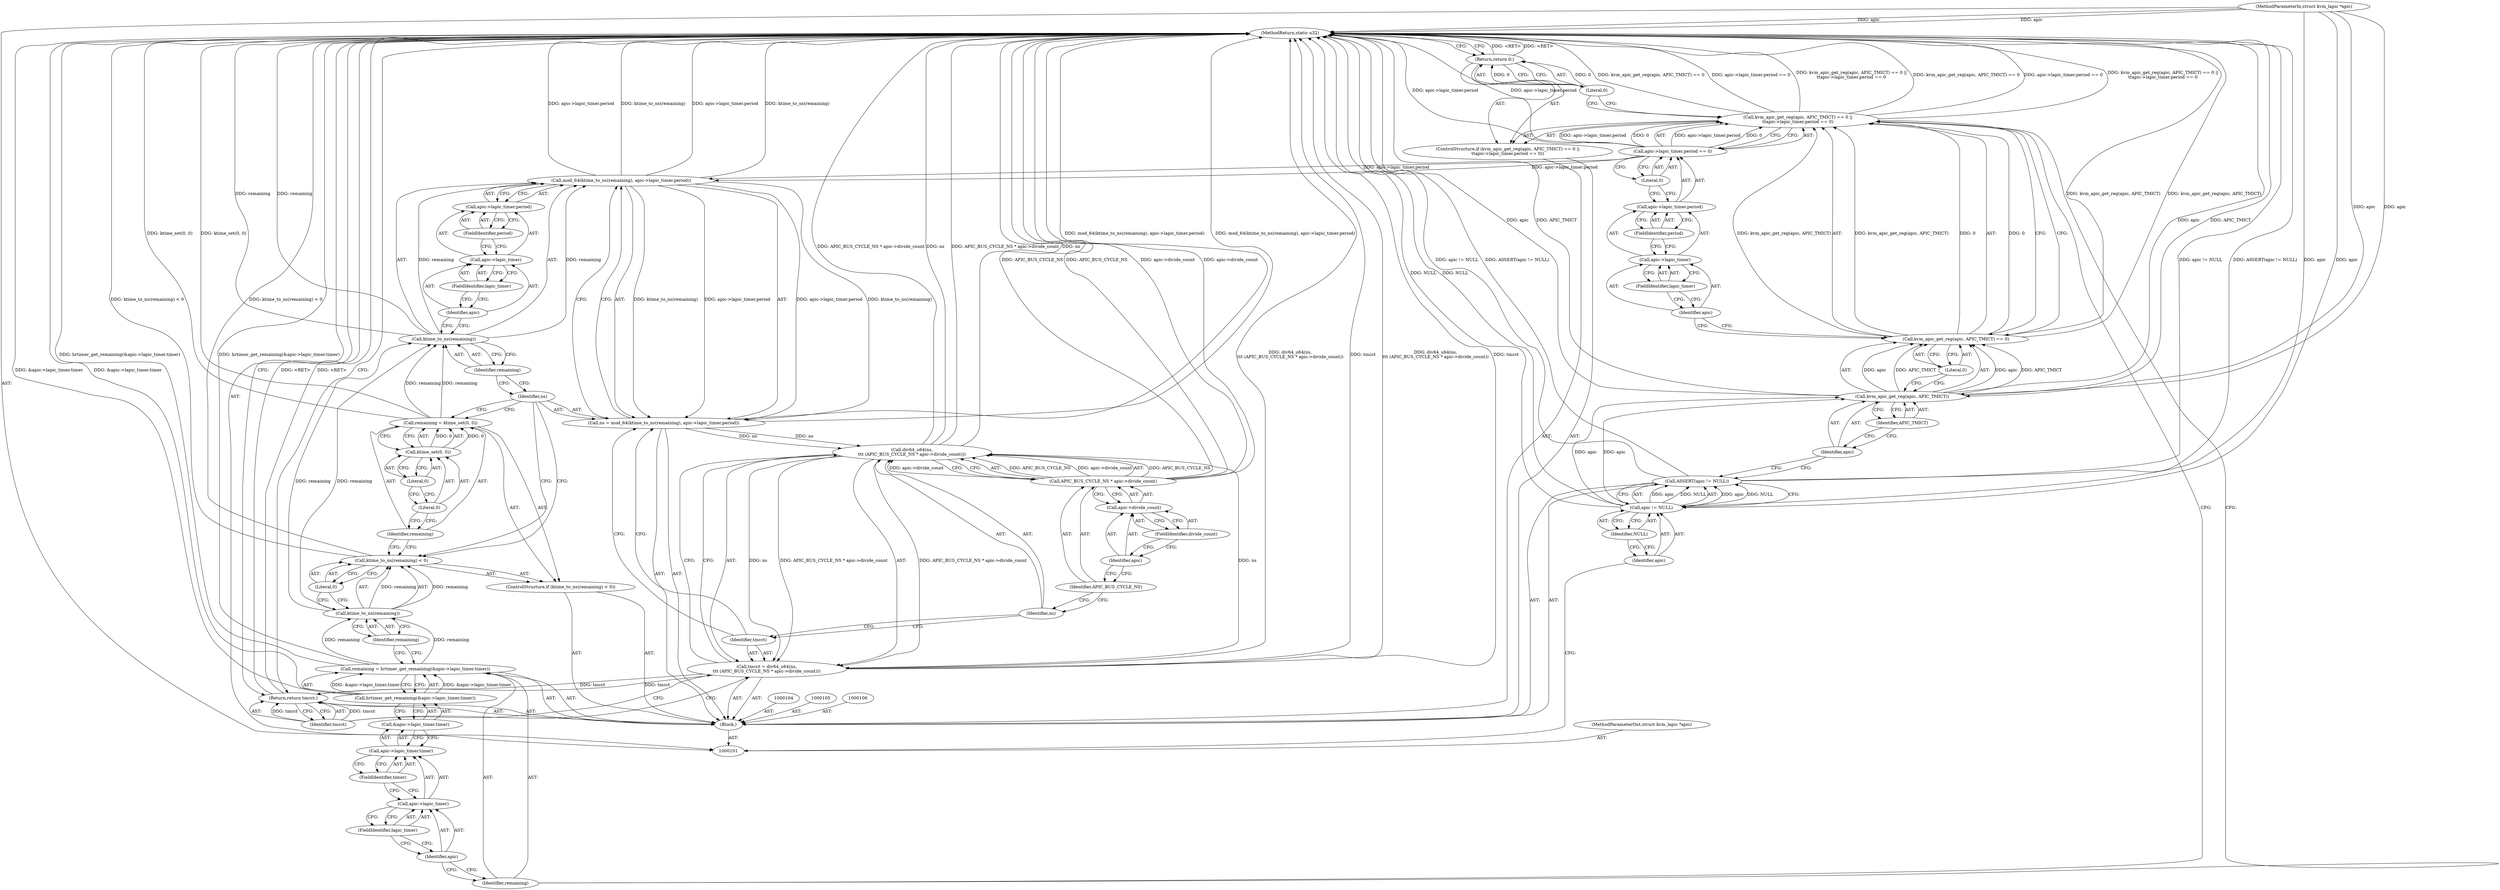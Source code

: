 digraph "0_linux_b963a22e6d1a266a67e9eecc88134713fd54775c" {
"1000167" [label="(MethodReturn,static u32)"];
"1000102" [label="(MethodParameterIn,struct kvm_lapic *apic)"];
"1000253" [label="(MethodParameterOut,struct kvm_lapic *apic)"];
"1000111" [label="(ControlStructure,if (kvm_apic_get_reg(apic, APIC_TMICT) == 0 ||\n\t\tapic->lapic_timer.period == 0))"];
"1000115" [label="(Identifier,apic)"];
"1000116" [label="(Identifier,APIC_TMICT)"];
"1000117" [label="(Literal,0)"];
"1000112" [label="(Call,kvm_apic_get_reg(apic, APIC_TMICT) == 0 ||\n\t\tapic->lapic_timer.period == 0)"];
"1000113" [label="(Call,kvm_apic_get_reg(apic, APIC_TMICT) == 0)"];
"1000114" [label="(Call,kvm_apic_get_reg(apic, APIC_TMICT))"];
"1000118" [label="(Call,apic->lapic_timer.period == 0)"];
"1000119" [label="(Call,apic->lapic_timer.period)"];
"1000120" [label="(Call,apic->lapic_timer)"];
"1000121" [label="(Identifier,apic)"];
"1000123" [label="(FieldIdentifier,period)"];
"1000124" [label="(Literal,0)"];
"1000122" [label="(FieldIdentifier,lapic_timer)"];
"1000126" [label="(Literal,0)"];
"1000125" [label="(Return,return 0;)"];
"1000129" [label="(Call,hrtimer_get_remaining(&apic->lapic_timer.timer))"];
"1000127" [label="(Call,remaining = hrtimer_get_remaining(&apic->lapic_timer.timer))"];
"1000128" [label="(Identifier,remaining)"];
"1000130" [label="(Call,&apic->lapic_timer.timer)"];
"1000131" [label="(Call,apic->lapic_timer.timer)"];
"1000132" [label="(Call,apic->lapic_timer)"];
"1000133" [label="(Identifier,apic)"];
"1000134" [label="(FieldIdentifier,lapic_timer)"];
"1000135" [label="(FieldIdentifier,timer)"];
"1000136" [label="(ControlStructure,if (ktime_to_ns(remaining) < 0))"];
"1000139" [label="(Identifier,remaining)"];
"1000140" [label="(Literal,0)"];
"1000137" [label="(Call,ktime_to_ns(remaining) < 0)"];
"1000138" [label="(Call,ktime_to_ns(remaining))"];
"1000143" [label="(Call,ktime_set(0, 0))"];
"1000141" [label="(Call,remaining = ktime_set(0, 0))"];
"1000142" [label="(Identifier,remaining)"];
"1000144" [label="(Literal,0)"];
"1000145" [label="(Literal,0)"];
"1000146" [label="(Call,ns = mod_64(ktime_to_ns(remaining), apic->lapic_timer.period))"];
"1000147" [label="(Identifier,ns)"];
"1000149" [label="(Call,ktime_to_ns(remaining))"];
"1000150" [label="(Identifier,remaining)"];
"1000151" [label="(Call,apic->lapic_timer.period)"];
"1000152" [label="(Call,apic->lapic_timer)"];
"1000153" [label="(Identifier,apic)"];
"1000154" [label="(FieldIdentifier,lapic_timer)"];
"1000155" [label="(FieldIdentifier,period)"];
"1000148" [label="(Call,mod_64(ktime_to_ns(remaining), apic->lapic_timer.period))"];
"1000156" [label="(Call,tmcct = div64_u64(ns,\n\t\t\t (APIC_BUS_CYCLE_NS * apic->divide_count)))"];
"1000157" [label="(Identifier,tmcct)"];
"1000159" [label="(Identifier,ns)"];
"1000158" [label="(Call,div64_u64(ns,\n\t\t\t (APIC_BUS_CYCLE_NS * apic->divide_count)))"];
"1000103" [label="(Block,)"];
"1000162" [label="(Call,apic->divide_count)"];
"1000163" [label="(Identifier,apic)"];
"1000164" [label="(FieldIdentifier,divide_count)"];
"1000160" [label="(Call,APIC_BUS_CYCLE_NS * apic->divide_count)"];
"1000161" [label="(Identifier,APIC_BUS_CYCLE_NS)"];
"1000165" [label="(Return,return tmcct;)"];
"1000166" [label="(Identifier,tmcct)"];
"1000110" [label="(Identifier,NULL)"];
"1000107" [label="(Call,ASSERT(apic != NULL))"];
"1000108" [label="(Call,apic != NULL)"];
"1000109" [label="(Identifier,apic)"];
"1000167" -> "1000101"  [label="AST: "];
"1000167" -> "1000125"  [label="CFG: "];
"1000167" -> "1000165"  [label="CFG: "];
"1000165" -> "1000167"  [label="DDG: <RET>"];
"1000125" -> "1000167"  [label="DDG: <RET>"];
"1000158" -> "1000167"  [label="DDG: ns"];
"1000158" -> "1000167"  [label="DDG: APIC_BUS_CYCLE_NS * apic->divide_count"];
"1000129" -> "1000167"  [label="DDG: &apic->lapic_timer.timer"];
"1000107" -> "1000167"  [label="DDG: apic != NULL"];
"1000107" -> "1000167"  [label="DDG: ASSERT(apic != NULL)"];
"1000156" -> "1000167"  [label="DDG: tmcct"];
"1000156" -> "1000167"  [label="DDG: div64_u64(ns,\n\t\t\t (APIC_BUS_CYCLE_NS * apic->divide_count))"];
"1000114" -> "1000167"  [label="DDG: apic"];
"1000114" -> "1000167"  [label="DDG: APIC_TMICT"];
"1000112" -> "1000167"  [label="DDG: apic->lapic_timer.period == 0"];
"1000112" -> "1000167"  [label="DDG: kvm_apic_get_reg(apic, APIC_TMICT) == 0 ||\n\t\tapic->lapic_timer.period == 0"];
"1000112" -> "1000167"  [label="DDG: kvm_apic_get_reg(apic, APIC_TMICT) == 0"];
"1000141" -> "1000167"  [label="DDG: ktime_set(0, 0)"];
"1000149" -> "1000167"  [label="DDG: remaining"];
"1000118" -> "1000167"  [label="DDG: apic->lapic_timer.period"];
"1000137" -> "1000167"  [label="DDG: ktime_to_ns(remaining) < 0"];
"1000148" -> "1000167"  [label="DDG: apic->lapic_timer.period"];
"1000148" -> "1000167"  [label="DDG: ktime_to_ns(remaining)"];
"1000113" -> "1000167"  [label="DDG: kvm_apic_get_reg(apic, APIC_TMICT)"];
"1000127" -> "1000167"  [label="DDG: hrtimer_get_remaining(&apic->lapic_timer.timer)"];
"1000146" -> "1000167"  [label="DDG: mod_64(ktime_to_ns(remaining), apic->lapic_timer.period)"];
"1000102" -> "1000167"  [label="DDG: apic"];
"1000108" -> "1000167"  [label="DDG: NULL"];
"1000160" -> "1000167"  [label="DDG: apic->divide_count"];
"1000160" -> "1000167"  [label="DDG: APIC_BUS_CYCLE_NS"];
"1000102" -> "1000101"  [label="AST: "];
"1000102" -> "1000167"  [label="DDG: apic"];
"1000102" -> "1000108"  [label="DDG: apic"];
"1000102" -> "1000114"  [label="DDG: apic"];
"1000253" -> "1000101"  [label="AST: "];
"1000111" -> "1000103"  [label="AST: "];
"1000112" -> "1000111"  [label="AST: "];
"1000125" -> "1000111"  [label="AST: "];
"1000115" -> "1000114"  [label="AST: "];
"1000115" -> "1000107"  [label="CFG: "];
"1000116" -> "1000115"  [label="CFG: "];
"1000116" -> "1000114"  [label="AST: "];
"1000116" -> "1000115"  [label="CFG: "];
"1000114" -> "1000116"  [label="CFG: "];
"1000117" -> "1000113"  [label="AST: "];
"1000117" -> "1000114"  [label="CFG: "];
"1000113" -> "1000117"  [label="CFG: "];
"1000112" -> "1000111"  [label="AST: "];
"1000112" -> "1000113"  [label="CFG: "];
"1000112" -> "1000118"  [label="CFG: "];
"1000113" -> "1000112"  [label="AST: "];
"1000118" -> "1000112"  [label="AST: "];
"1000126" -> "1000112"  [label="CFG: "];
"1000128" -> "1000112"  [label="CFG: "];
"1000112" -> "1000167"  [label="DDG: apic->lapic_timer.period == 0"];
"1000112" -> "1000167"  [label="DDG: kvm_apic_get_reg(apic, APIC_TMICT) == 0 ||\n\t\tapic->lapic_timer.period == 0"];
"1000112" -> "1000167"  [label="DDG: kvm_apic_get_reg(apic, APIC_TMICT) == 0"];
"1000113" -> "1000112"  [label="DDG: kvm_apic_get_reg(apic, APIC_TMICT)"];
"1000113" -> "1000112"  [label="DDG: 0"];
"1000118" -> "1000112"  [label="DDG: apic->lapic_timer.period"];
"1000118" -> "1000112"  [label="DDG: 0"];
"1000113" -> "1000112"  [label="AST: "];
"1000113" -> "1000117"  [label="CFG: "];
"1000114" -> "1000113"  [label="AST: "];
"1000117" -> "1000113"  [label="AST: "];
"1000121" -> "1000113"  [label="CFG: "];
"1000112" -> "1000113"  [label="CFG: "];
"1000113" -> "1000167"  [label="DDG: kvm_apic_get_reg(apic, APIC_TMICT)"];
"1000113" -> "1000112"  [label="DDG: kvm_apic_get_reg(apic, APIC_TMICT)"];
"1000113" -> "1000112"  [label="DDG: 0"];
"1000114" -> "1000113"  [label="DDG: apic"];
"1000114" -> "1000113"  [label="DDG: APIC_TMICT"];
"1000114" -> "1000113"  [label="AST: "];
"1000114" -> "1000116"  [label="CFG: "];
"1000115" -> "1000114"  [label="AST: "];
"1000116" -> "1000114"  [label="AST: "];
"1000117" -> "1000114"  [label="CFG: "];
"1000114" -> "1000167"  [label="DDG: apic"];
"1000114" -> "1000167"  [label="DDG: APIC_TMICT"];
"1000114" -> "1000113"  [label="DDG: apic"];
"1000114" -> "1000113"  [label="DDG: APIC_TMICT"];
"1000108" -> "1000114"  [label="DDG: apic"];
"1000102" -> "1000114"  [label="DDG: apic"];
"1000118" -> "1000112"  [label="AST: "];
"1000118" -> "1000124"  [label="CFG: "];
"1000119" -> "1000118"  [label="AST: "];
"1000124" -> "1000118"  [label="AST: "];
"1000112" -> "1000118"  [label="CFG: "];
"1000118" -> "1000167"  [label="DDG: apic->lapic_timer.period"];
"1000118" -> "1000112"  [label="DDG: apic->lapic_timer.period"];
"1000118" -> "1000112"  [label="DDG: 0"];
"1000118" -> "1000148"  [label="DDG: apic->lapic_timer.period"];
"1000119" -> "1000118"  [label="AST: "];
"1000119" -> "1000123"  [label="CFG: "];
"1000120" -> "1000119"  [label="AST: "];
"1000123" -> "1000119"  [label="AST: "];
"1000124" -> "1000119"  [label="CFG: "];
"1000120" -> "1000119"  [label="AST: "];
"1000120" -> "1000122"  [label="CFG: "];
"1000121" -> "1000120"  [label="AST: "];
"1000122" -> "1000120"  [label="AST: "];
"1000123" -> "1000120"  [label="CFG: "];
"1000121" -> "1000120"  [label="AST: "];
"1000121" -> "1000113"  [label="CFG: "];
"1000122" -> "1000121"  [label="CFG: "];
"1000123" -> "1000119"  [label="AST: "];
"1000123" -> "1000120"  [label="CFG: "];
"1000119" -> "1000123"  [label="CFG: "];
"1000124" -> "1000118"  [label="AST: "];
"1000124" -> "1000119"  [label="CFG: "];
"1000118" -> "1000124"  [label="CFG: "];
"1000122" -> "1000120"  [label="AST: "];
"1000122" -> "1000121"  [label="CFG: "];
"1000120" -> "1000122"  [label="CFG: "];
"1000126" -> "1000125"  [label="AST: "];
"1000126" -> "1000112"  [label="CFG: "];
"1000125" -> "1000126"  [label="CFG: "];
"1000126" -> "1000125"  [label="DDG: 0"];
"1000125" -> "1000111"  [label="AST: "];
"1000125" -> "1000126"  [label="CFG: "];
"1000126" -> "1000125"  [label="AST: "];
"1000167" -> "1000125"  [label="CFG: "];
"1000125" -> "1000167"  [label="DDG: <RET>"];
"1000126" -> "1000125"  [label="DDG: 0"];
"1000129" -> "1000127"  [label="AST: "];
"1000129" -> "1000130"  [label="CFG: "];
"1000130" -> "1000129"  [label="AST: "];
"1000127" -> "1000129"  [label="CFG: "];
"1000129" -> "1000167"  [label="DDG: &apic->lapic_timer.timer"];
"1000129" -> "1000127"  [label="DDG: &apic->lapic_timer.timer"];
"1000127" -> "1000103"  [label="AST: "];
"1000127" -> "1000129"  [label="CFG: "];
"1000128" -> "1000127"  [label="AST: "];
"1000129" -> "1000127"  [label="AST: "];
"1000139" -> "1000127"  [label="CFG: "];
"1000127" -> "1000167"  [label="DDG: hrtimer_get_remaining(&apic->lapic_timer.timer)"];
"1000129" -> "1000127"  [label="DDG: &apic->lapic_timer.timer"];
"1000127" -> "1000138"  [label="DDG: remaining"];
"1000128" -> "1000127"  [label="AST: "];
"1000128" -> "1000112"  [label="CFG: "];
"1000133" -> "1000128"  [label="CFG: "];
"1000130" -> "1000129"  [label="AST: "];
"1000130" -> "1000131"  [label="CFG: "];
"1000131" -> "1000130"  [label="AST: "];
"1000129" -> "1000130"  [label="CFG: "];
"1000131" -> "1000130"  [label="AST: "];
"1000131" -> "1000135"  [label="CFG: "];
"1000132" -> "1000131"  [label="AST: "];
"1000135" -> "1000131"  [label="AST: "];
"1000130" -> "1000131"  [label="CFG: "];
"1000132" -> "1000131"  [label="AST: "];
"1000132" -> "1000134"  [label="CFG: "];
"1000133" -> "1000132"  [label="AST: "];
"1000134" -> "1000132"  [label="AST: "];
"1000135" -> "1000132"  [label="CFG: "];
"1000133" -> "1000132"  [label="AST: "];
"1000133" -> "1000128"  [label="CFG: "];
"1000134" -> "1000133"  [label="CFG: "];
"1000134" -> "1000132"  [label="AST: "];
"1000134" -> "1000133"  [label="CFG: "];
"1000132" -> "1000134"  [label="CFG: "];
"1000135" -> "1000131"  [label="AST: "];
"1000135" -> "1000132"  [label="CFG: "];
"1000131" -> "1000135"  [label="CFG: "];
"1000136" -> "1000103"  [label="AST: "];
"1000137" -> "1000136"  [label="AST: "];
"1000141" -> "1000136"  [label="AST: "];
"1000139" -> "1000138"  [label="AST: "];
"1000139" -> "1000127"  [label="CFG: "];
"1000138" -> "1000139"  [label="CFG: "];
"1000140" -> "1000137"  [label="AST: "];
"1000140" -> "1000138"  [label="CFG: "];
"1000137" -> "1000140"  [label="CFG: "];
"1000137" -> "1000136"  [label="AST: "];
"1000137" -> "1000140"  [label="CFG: "];
"1000138" -> "1000137"  [label="AST: "];
"1000140" -> "1000137"  [label="AST: "];
"1000142" -> "1000137"  [label="CFG: "];
"1000147" -> "1000137"  [label="CFG: "];
"1000137" -> "1000167"  [label="DDG: ktime_to_ns(remaining) < 0"];
"1000138" -> "1000137"  [label="DDG: remaining"];
"1000138" -> "1000137"  [label="AST: "];
"1000138" -> "1000139"  [label="CFG: "];
"1000139" -> "1000138"  [label="AST: "];
"1000140" -> "1000138"  [label="CFG: "];
"1000138" -> "1000137"  [label="DDG: remaining"];
"1000127" -> "1000138"  [label="DDG: remaining"];
"1000138" -> "1000149"  [label="DDG: remaining"];
"1000143" -> "1000141"  [label="AST: "];
"1000143" -> "1000145"  [label="CFG: "];
"1000144" -> "1000143"  [label="AST: "];
"1000145" -> "1000143"  [label="AST: "];
"1000141" -> "1000143"  [label="CFG: "];
"1000143" -> "1000141"  [label="DDG: 0"];
"1000141" -> "1000136"  [label="AST: "];
"1000141" -> "1000143"  [label="CFG: "];
"1000142" -> "1000141"  [label="AST: "];
"1000143" -> "1000141"  [label="AST: "];
"1000147" -> "1000141"  [label="CFG: "];
"1000141" -> "1000167"  [label="DDG: ktime_set(0, 0)"];
"1000143" -> "1000141"  [label="DDG: 0"];
"1000141" -> "1000149"  [label="DDG: remaining"];
"1000142" -> "1000141"  [label="AST: "];
"1000142" -> "1000137"  [label="CFG: "];
"1000144" -> "1000142"  [label="CFG: "];
"1000144" -> "1000143"  [label="AST: "];
"1000144" -> "1000142"  [label="CFG: "];
"1000145" -> "1000144"  [label="CFG: "];
"1000145" -> "1000143"  [label="AST: "];
"1000145" -> "1000144"  [label="CFG: "];
"1000143" -> "1000145"  [label="CFG: "];
"1000146" -> "1000103"  [label="AST: "];
"1000146" -> "1000148"  [label="CFG: "];
"1000147" -> "1000146"  [label="AST: "];
"1000148" -> "1000146"  [label="AST: "];
"1000157" -> "1000146"  [label="CFG: "];
"1000146" -> "1000167"  [label="DDG: mod_64(ktime_to_ns(remaining), apic->lapic_timer.period)"];
"1000148" -> "1000146"  [label="DDG: ktime_to_ns(remaining)"];
"1000148" -> "1000146"  [label="DDG: apic->lapic_timer.period"];
"1000146" -> "1000158"  [label="DDG: ns"];
"1000147" -> "1000146"  [label="AST: "];
"1000147" -> "1000141"  [label="CFG: "];
"1000147" -> "1000137"  [label="CFG: "];
"1000150" -> "1000147"  [label="CFG: "];
"1000149" -> "1000148"  [label="AST: "];
"1000149" -> "1000150"  [label="CFG: "];
"1000150" -> "1000149"  [label="AST: "];
"1000153" -> "1000149"  [label="CFG: "];
"1000149" -> "1000167"  [label="DDG: remaining"];
"1000149" -> "1000148"  [label="DDG: remaining"];
"1000141" -> "1000149"  [label="DDG: remaining"];
"1000138" -> "1000149"  [label="DDG: remaining"];
"1000150" -> "1000149"  [label="AST: "];
"1000150" -> "1000147"  [label="CFG: "];
"1000149" -> "1000150"  [label="CFG: "];
"1000151" -> "1000148"  [label="AST: "];
"1000151" -> "1000155"  [label="CFG: "];
"1000152" -> "1000151"  [label="AST: "];
"1000155" -> "1000151"  [label="AST: "];
"1000148" -> "1000151"  [label="CFG: "];
"1000152" -> "1000151"  [label="AST: "];
"1000152" -> "1000154"  [label="CFG: "];
"1000153" -> "1000152"  [label="AST: "];
"1000154" -> "1000152"  [label="AST: "];
"1000155" -> "1000152"  [label="CFG: "];
"1000153" -> "1000152"  [label="AST: "];
"1000153" -> "1000149"  [label="CFG: "];
"1000154" -> "1000153"  [label="CFG: "];
"1000154" -> "1000152"  [label="AST: "];
"1000154" -> "1000153"  [label="CFG: "];
"1000152" -> "1000154"  [label="CFG: "];
"1000155" -> "1000151"  [label="AST: "];
"1000155" -> "1000152"  [label="CFG: "];
"1000151" -> "1000155"  [label="CFG: "];
"1000148" -> "1000146"  [label="AST: "];
"1000148" -> "1000151"  [label="CFG: "];
"1000149" -> "1000148"  [label="AST: "];
"1000151" -> "1000148"  [label="AST: "];
"1000146" -> "1000148"  [label="CFG: "];
"1000148" -> "1000167"  [label="DDG: apic->lapic_timer.period"];
"1000148" -> "1000167"  [label="DDG: ktime_to_ns(remaining)"];
"1000148" -> "1000146"  [label="DDG: ktime_to_ns(remaining)"];
"1000148" -> "1000146"  [label="DDG: apic->lapic_timer.period"];
"1000149" -> "1000148"  [label="DDG: remaining"];
"1000118" -> "1000148"  [label="DDG: apic->lapic_timer.period"];
"1000156" -> "1000103"  [label="AST: "];
"1000156" -> "1000158"  [label="CFG: "];
"1000157" -> "1000156"  [label="AST: "];
"1000158" -> "1000156"  [label="AST: "];
"1000166" -> "1000156"  [label="CFG: "];
"1000156" -> "1000167"  [label="DDG: tmcct"];
"1000156" -> "1000167"  [label="DDG: div64_u64(ns,\n\t\t\t (APIC_BUS_CYCLE_NS * apic->divide_count))"];
"1000158" -> "1000156"  [label="DDG: ns"];
"1000158" -> "1000156"  [label="DDG: APIC_BUS_CYCLE_NS * apic->divide_count"];
"1000156" -> "1000165"  [label="DDG: tmcct"];
"1000157" -> "1000156"  [label="AST: "];
"1000157" -> "1000146"  [label="CFG: "];
"1000159" -> "1000157"  [label="CFG: "];
"1000159" -> "1000158"  [label="AST: "];
"1000159" -> "1000157"  [label="CFG: "];
"1000161" -> "1000159"  [label="CFG: "];
"1000158" -> "1000156"  [label="AST: "];
"1000158" -> "1000160"  [label="CFG: "];
"1000159" -> "1000158"  [label="AST: "];
"1000160" -> "1000158"  [label="AST: "];
"1000156" -> "1000158"  [label="CFG: "];
"1000158" -> "1000167"  [label="DDG: ns"];
"1000158" -> "1000167"  [label="DDG: APIC_BUS_CYCLE_NS * apic->divide_count"];
"1000158" -> "1000156"  [label="DDG: ns"];
"1000158" -> "1000156"  [label="DDG: APIC_BUS_CYCLE_NS * apic->divide_count"];
"1000146" -> "1000158"  [label="DDG: ns"];
"1000160" -> "1000158"  [label="DDG: APIC_BUS_CYCLE_NS"];
"1000160" -> "1000158"  [label="DDG: apic->divide_count"];
"1000103" -> "1000101"  [label="AST: "];
"1000104" -> "1000103"  [label="AST: "];
"1000105" -> "1000103"  [label="AST: "];
"1000106" -> "1000103"  [label="AST: "];
"1000107" -> "1000103"  [label="AST: "];
"1000111" -> "1000103"  [label="AST: "];
"1000127" -> "1000103"  [label="AST: "];
"1000136" -> "1000103"  [label="AST: "];
"1000146" -> "1000103"  [label="AST: "];
"1000156" -> "1000103"  [label="AST: "];
"1000165" -> "1000103"  [label="AST: "];
"1000162" -> "1000160"  [label="AST: "];
"1000162" -> "1000164"  [label="CFG: "];
"1000163" -> "1000162"  [label="AST: "];
"1000164" -> "1000162"  [label="AST: "];
"1000160" -> "1000162"  [label="CFG: "];
"1000163" -> "1000162"  [label="AST: "];
"1000163" -> "1000161"  [label="CFG: "];
"1000164" -> "1000163"  [label="CFG: "];
"1000164" -> "1000162"  [label="AST: "];
"1000164" -> "1000163"  [label="CFG: "];
"1000162" -> "1000164"  [label="CFG: "];
"1000160" -> "1000158"  [label="AST: "];
"1000160" -> "1000162"  [label="CFG: "];
"1000161" -> "1000160"  [label="AST: "];
"1000162" -> "1000160"  [label="AST: "];
"1000158" -> "1000160"  [label="CFG: "];
"1000160" -> "1000167"  [label="DDG: apic->divide_count"];
"1000160" -> "1000167"  [label="DDG: APIC_BUS_CYCLE_NS"];
"1000160" -> "1000158"  [label="DDG: APIC_BUS_CYCLE_NS"];
"1000160" -> "1000158"  [label="DDG: apic->divide_count"];
"1000161" -> "1000160"  [label="AST: "];
"1000161" -> "1000159"  [label="CFG: "];
"1000163" -> "1000161"  [label="CFG: "];
"1000165" -> "1000103"  [label="AST: "];
"1000165" -> "1000166"  [label="CFG: "];
"1000166" -> "1000165"  [label="AST: "];
"1000167" -> "1000165"  [label="CFG: "];
"1000165" -> "1000167"  [label="DDG: <RET>"];
"1000166" -> "1000165"  [label="DDG: tmcct"];
"1000156" -> "1000165"  [label="DDG: tmcct"];
"1000166" -> "1000165"  [label="AST: "];
"1000166" -> "1000156"  [label="CFG: "];
"1000165" -> "1000166"  [label="CFG: "];
"1000166" -> "1000165"  [label="DDG: tmcct"];
"1000110" -> "1000108"  [label="AST: "];
"1000110" -> "1000109"  [label="CFG: "];
"1000108" -> "1000110"  [label="CFG: "];
"1000107" -> "1000103"  [label="AST: "];
"1000107" -> "1000108"  [label="CFG: "];
"1000108" -> "1000107"  [label="AST: "];
"1000115" -> "1000107"  [label="CFG: "];
"1000107" -> "1000167"  [label="DDG: apic != NULL"];
"1000107" -> "1000167"  [label="DDG: ASSERT(apic != NULL)"];
"1000108" -> "1000107"  [label="DDG: apic"];
"1000108" -> "1000107"  [label="DDG: NULL"];
"1000108" -> "1000107"  [label="AST: "];
"1000108" -> "1000110"  [label="CFG: "];
"1000109" -> "1000108"  [label="AST: "];
"1000110" -> "1000108"  [label="AST: "];
"1000107" -> "1000108"  [label="CFG: "];
"1000108" -> "1000167"  [label="DDG: NULL"];
"1000108" -> "1000107"  [label="DDG: apic"];
"1000108" -> "1000107"  [label="DDG: NULL"];
"1000102" -> "1000108"  [label="DDG: apic"];
"1000108" -> "1000114"  [label="DDG: apic"];
"1000109" -> "1000108"  [label="AST: "];
"1000109" -> "1000101"  [label="CFG: "];
"1000110" -> "1000109"  [label="CFG: "];
}
